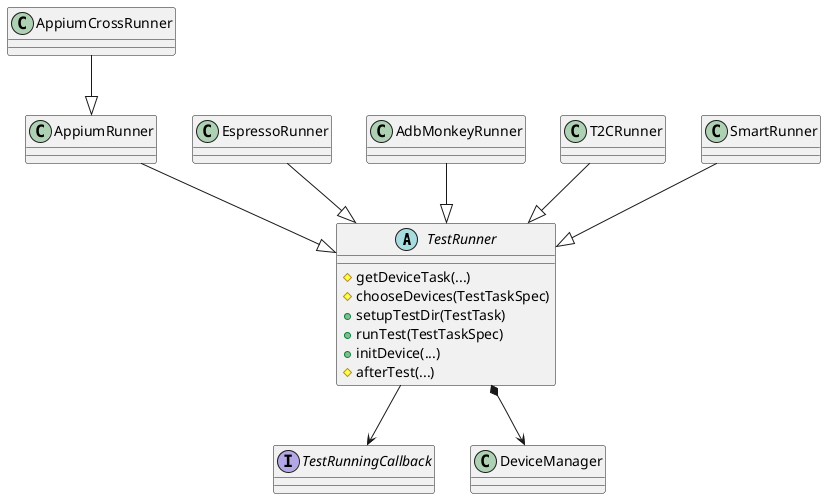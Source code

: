 @startuml test_runners_classes
abstract class TestRunner {
    #getDeviceTask(...)
    #chooseDevices(TestTaskSpec)
    +setupTestDir(TestTask)
    +runTest(TestTaskSpec)
    +initDevice(...)
    #afterTest(...)
}
interface TestRunningCallback

AppiumRunner --|> TestRunner
EspressoRunner --|> TestRunner
AdbMonkeyRunner --|> TestRunner
T2CRunner --|> TestRunner
SmartRunner --|> TestRunner

TestRunner --> TestRunningCallback

TestRunner *--> DeviceManager

AppiumCrossRunner --|> AppiumRunner
@enduml

@startuml running_sequence
AgentWebSocketClientService -> DeviceControlService :runTestTask
activate DeviceControlService

DeviceControlService -> TestRunner: runTest
activate TestRunner

TestRunner -> TestRunner: chooseDevices
TestRunner -> TestTask: convertToTestTask(static)
TestRunner -> RunningControlService: runForAllDeviceAsync
activate RunningControlService

RunningControlService --> TestThreadPool.Executor: execute
activate TestThreadPool.Executor

RunningControlService -> TestRunner
deactivate RunningControlService

TestRunner -> DeviceControlService
deactivate TestRunner

DeviceControlService -> AgentWebSocketClientService
deactivate DeviceControlService

participant DeviceTask
note over DeviceTask #aqua
DeviceTask
seems
extra.
end note

TestThreadPool.Executor -> DeviceTask: doTask
activate DeviceTask

DeviceTask -> RunnerImpl : runTestImpl
activate RunnerImpl #FFBBFF
note right: each runner implements this logic
RunnerImpl -> DeviceTask
deactivate RunnerImpl


DeviceTask -> TestThreadPool.Executor
deactivate DeviceTask

TestThreadPool.Executor -> TaskCompletion: onComplete
activate TaskCompletion

TaskCompletion -> TestRunningCallback: onAllComplete
activate TestRunningCallback

TestRunningCallback -> TaskCompletion
deactivate TestRunningCallback

TaskCompletion -> TestThreadPool.Executor
deactivate TaskCompletion

@enduml

@startuml test_objects

entity (TestTaskSpec)
entity (TestTask)
entity (DeviceTestTask)
entity (AndroidTestUnit)


TestTaskSpec -- TestTask: is mapped to
TestTask *--> DeviceTestTask: contain a list of
DeviceTestTask *--> AndroidTestUnit: contain a liest of
@enduml

@startjson test_spec_detail
{
    "fileSetId": "006b6ec7-52f9-45c7-84ad-419fc4315134",
    "pkgName": "com.microsoft.appmanager",
    "runningType": "APPIUM_CROSS",
    "testSuiteClass": "com.microsoft.appmanager.longhaultest.suites.SurfaceSmokeTestSuite",
    "deviceIdentifier": "55d93bc7-4d1d-4749-b493-a9de063a8a66",
    "groupTestType": "SINGLE",
    "maxStepCount": "",
    "deviceTestCount": "",
    "testTimeOutSec": "",
    "instrumentationArgs": {
        "enableScreenRecord": false,
        "testInterval": 5000,
        "runtimeUpLimit": 1,
        "recordLatency": true,
        "recordMemory": true,
        "databaseUsername": "teams",
        "databasePassword": "***********",
        "ypcVersion": "1.22112.32.0",
        "oem": "Surface",
        "isReset": false
    },
    "frameworkType": "JUnit4",
    "testRunnerName": "androidx.test.runner.AndroidJUnitRunner"
}
@endjson